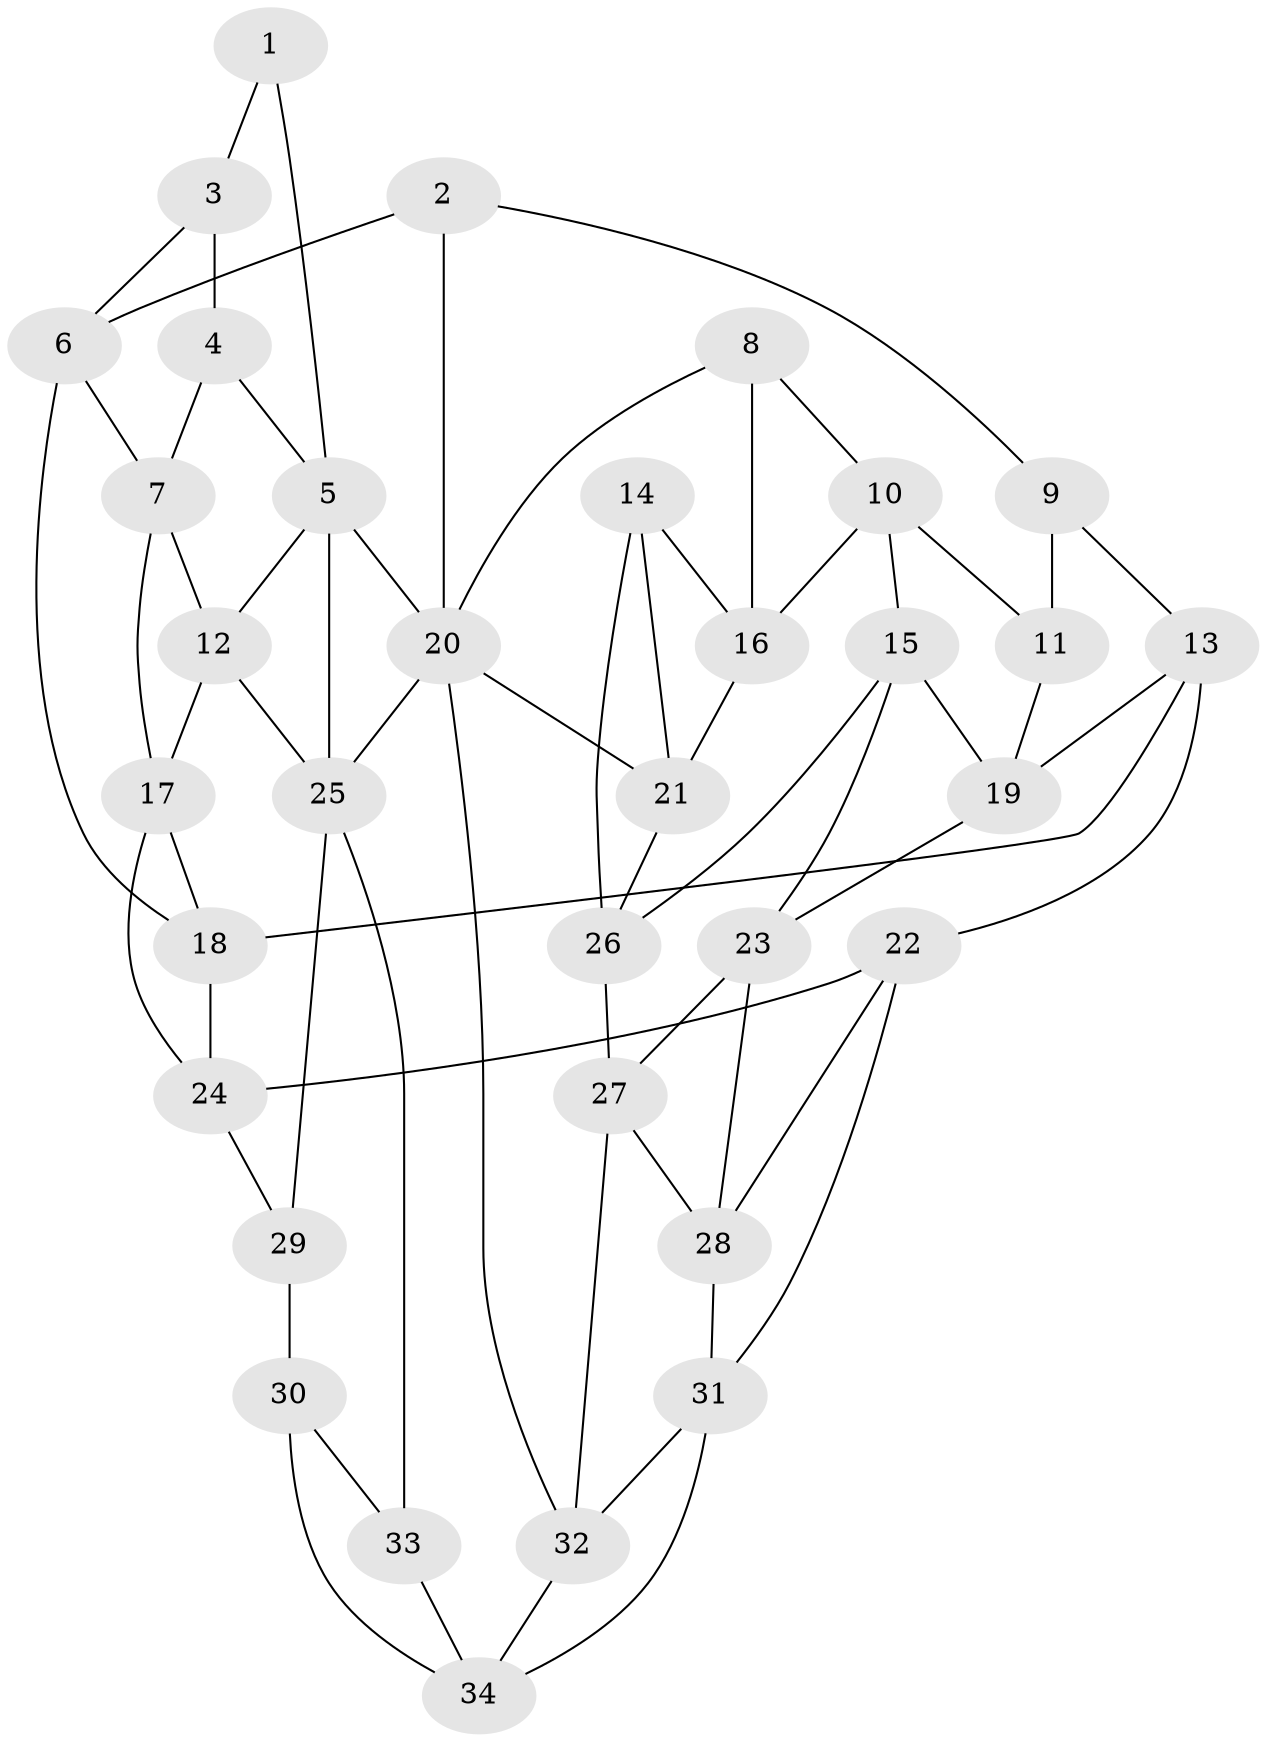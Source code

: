// original degree distribution, {4: 0.21875, 5: 0.515625, 3: 0.046875, 6: 0.21875}
// Generated by graph-tools (version 1.1) at 2025/51/03/09/25 03:51:10]
// undirected, 34 vertices, 64 edges
graph export_dot {
graph [start="1"]
  node [color=gray90,style=filled];
  1;
  2;
  3;
  4;
  5;
  6;
  7;
  8;
  9;
  10;
  11;
  12;
  13;
  14;
  15;
  16;
  17;
  18;
  19;
  20;
  21;
  22;
  23;
  24;
  25;
  26;
  27;
  28;
  29;
  30;
  31;
  32;
  33;
  34;
  1 -- 3 [weight=1.0];
  1 -- 5 [weight=1.0];
  2 -- 6 [weight=1.0];
  2 -- 9 [weight=1.0];
  2 -- 20 [weight=1.0];
  3 -- 4 [weight=2.0];
  3 -- 6 [weight=1.0];
  4 -- 5 [weight=1.0];
  4 -- 7 [weight=1.0];
  5 -- 12 [weight=1.0];
  5 -- 20 [weight=1.0];
  5 -- 25 [weight=1.0];
  6 -- 7 [weight=1.0];
  6 -- 18 [weight=1.0];
  7 -- 12 [weight=1.0];
  7 -- 17 [weight=1.0];
  8 -- 10 [weight=1.0];
  8 -- 16 [weight=1.0];
  8 -- 20 [weight=1.0];
  9 -- 11 [weight=1.0];
  9 -- 13 [weight=1.0];
  10 -- 11 [weight=1.0];
  10 -- 15 [weight=1.0];
  10 -- 16 [weight=1.0];
  11 -- 19 [weight=1.0];
  12 -- 17 [weight=1.0];
  12 -- 25 [weight=1.0];
  13 -- 18 [weight=1.0];
  13 -- 19 [weight=1.0];
  13 -- 22 [weight=1.0];
  14 -- 16 [weight=1.0];
  14 -- 21 [weight=1.0];
  14 -- 26 [weight=1.0];
  15 -- 19 [weight=1.0];
  15 -- 23 [weight=1.0];
  15 -- 26 [weight=1.0];
  16 -- 21 [weight=1.0];
  17 -- 18 [weight=1.0];
  17 -- 24 [weight=1.0];
  18 -- 24 [weight=1.0];
  19 -- 23 [weight=1.0];
  20 -- 21 [weight=1.0];
  20 -- 25 [weight=1.0];
  20 -- 32 [weight=1.0];
  21 -- 26 [weight=1.0];
  22 -- 24 [weight=1.0];
  22 -- 28 [weight=1.0];
  22 -- 31 [weight=1.0];
  23 -- 27 [weight=1.0];
  23 -- 28 [weight=1.0];
  24 -- 29 [weight=1.0];
  25 -- 29 [weight=1.0];
  25 -- 33 [weight=1.0];
  26 -- 27 [weight=1.0];
  27 -- 28 [weight=1.0];
  27 -- 32 [weight=1.0];
  28 -- 31 [weight=1.0];
  29 -- 30 [weight=1.0];
  30 -- 33 [weight=2.0];
  30 -- 34 [weight=1.0];
  31 -- 32 [weight=1.0];
  31 -- 34 [weight=1.0];
  32 -- 34 [weight=1.0];
  33 -- 34 [weight=1.0];
}
